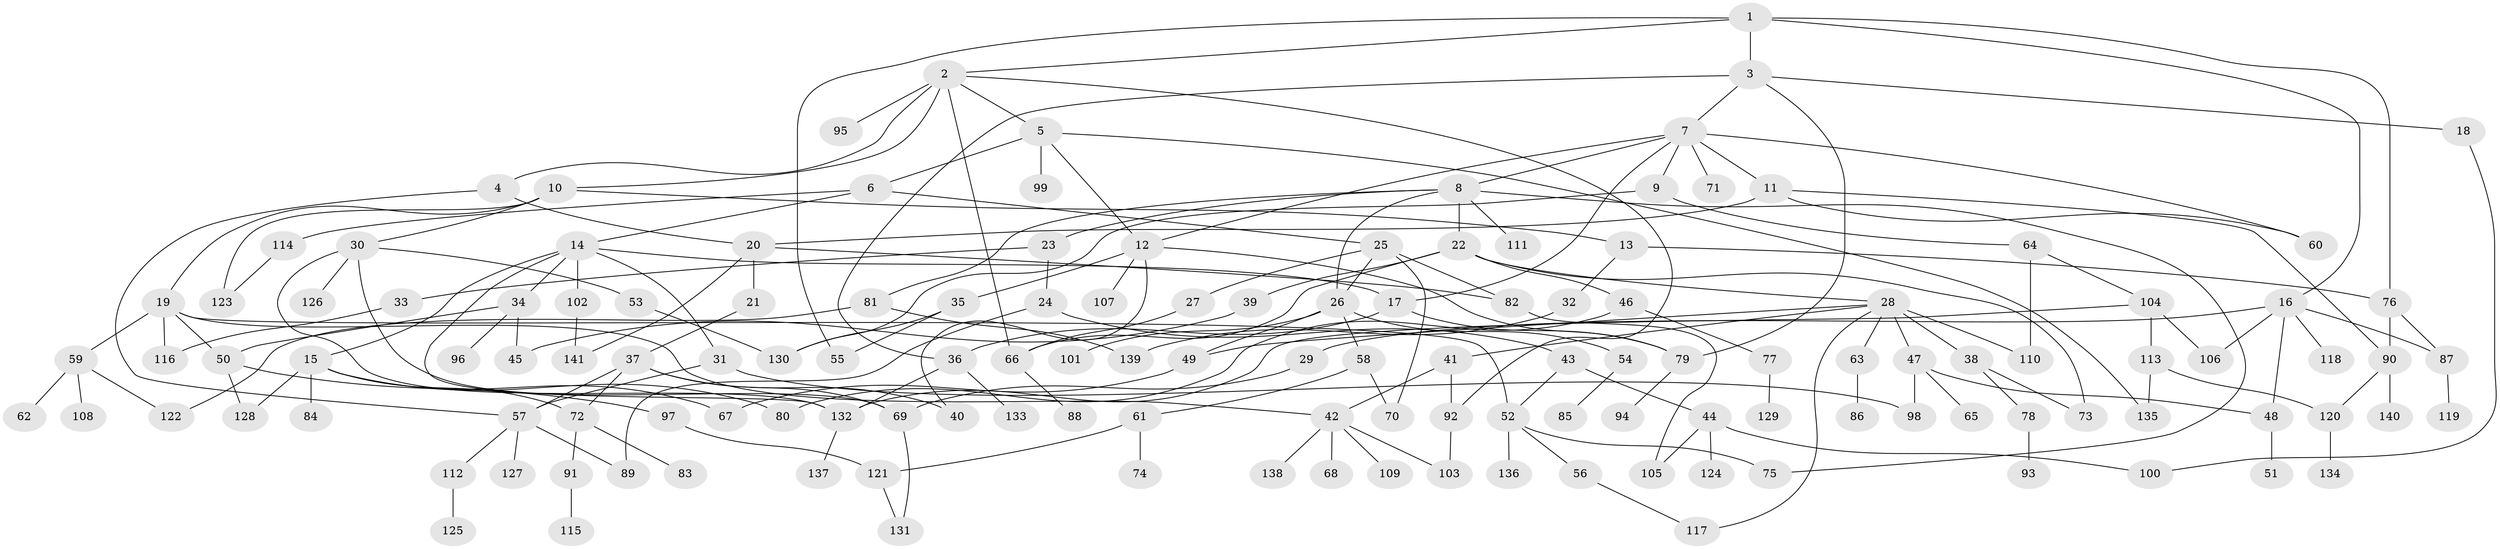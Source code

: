 // coarse degree distribution, {5: 0.08421052631578947, 8: 0.031578947368421054, 4: 0.10526315789473684, 9: 0.010526315789473684, 7: 0.031578947368421054, 11: 0.010526315789473684, 6: 0.07368421052631578, 2: 0.24210526315789474, 3: 0.14736842105263157, 1: 0.2631578947368421}
// Generated by graph-tools (version 1.1) at 2025/51/02/27/25 19:51:36]
// undirected, 141 vertices, 196 edges
graph export_dot {
graph [start="1"]
  node [color=gray90,style=filled];
  1;
  2;
  3;
  4;
  5;
  6;
  7;
  8;
  9;
  10;
  11;
  12;
  13;
  14;
  15;
  16;
  17;
  18;
  19;
  20;
  21;
  22;
  23;
  24;
  25;
  26;
  27;
  28;
  29;
  30;
  31;
  32;
  33;
  34;
  35;
  36;
  37;
  38;
  39;
  40;
  41;
  42;
  43;
  44;
  45;
  46;
  47;
  48;
  49;
  50;
  51;
  52;
  53;
  54;
  55;
  56;
  57;
  58;
  59;
  60;
  61;
  62;
  63;
  64;
  65;
  66;
  67;
  68;
  69;
  70;
  71;
  72;
  73;
  74;
  75;
  76;
  77;
  78;
  79;
  80;
  81;
  82;
  83;
  84;
  85;
  86;
  87;
  88;
  89;
  90;
  91;
  92;
  93;
  94;
  95;
  96;
  97;
  98;
  99;
  100;
  101;
  102;
  103;
  104;
  105;
  106;
  107;
  108;
  109;
  110;
  111;
  112;
  113;
  114;
  115;
  116;
  117;
  118;
  119;
  120;
  121;
  122;
  123;
  124;
  125;
  126;
  127;
  128;
  129;
  130;
  131;
  132;
  133;
  134;
  135;
  136;
  137;
  138;
  139;
  140;
  141;
  1 -- 2;
  1 -- 3;
  1 -- 16;
  1 -- 76;
  1 -- 55;
  2 -- 4;
  2 -- 5;
  2 -- 10;
  2 -- 95;
  2 -- 66;
  2 -- 92;
  3 -- 7;
  3 -- 18;
  3 -- 79;
  3 -- 36;
  4 -- 20;
  4 -- 57;
  5 -- 6;
  5 -- 99;
  5 -- 135;
  5 -- 12;
  6 -- 14;
  6 -- 25;
  6 -- 114;
  7 -- 8;
  7 -- 9;
  7 -- 11;
  7 -- 12;
  7 -- 17;
  7 -- 60;
  7 -- 71;
  8 -- 22;
  8 -- 23;
  8 -- 75;
  8 -- 81;
  8 -- 111;
  8 -- 26;
  9 -- 64;
  9 -- 130;
  10 -- 13;
  10 -- 19;
  10 -- 30;
  10 -- 123;
  11 -- 20;
  11 -- 60;
  11 -- 90;
  12 -- 35;
  12 -- 40;
  12 -- 79;
  12 -- 107;
  13 -- 32;
  13 -- 76;
  14 -- 15;
  14 -- 31;
  14 -- 34;
  14 -- 102;
  14 -- 132;
  14 -- 17;
  15 -- 84;
  15 -- 72;
  15 -- 67;
  15 -- 80;
  15 -- 128;
  16 -- 29;
  16 -- 118;
  16 -- 106;
  16 -- 87;
  16 -- 48;
  17 -- 36;
  17 -- 79;
  18 -- 100;
  19 -- 59;
  19 -- 116;
  19 -- 50;
  19 -- 42;
  19 -- 52;
  20 -- 21;
  20 -- 82;
  20 -- 141;
  21 -- 37;
  22 -- 28;
  22 -- 39;
  22 -- 46;
  22 -- 73;
  22 -- 66;
  23 -- 24;
  23 -- 33;
  24 -- 43;
  24 -- 89;
  25 -- 26;
  25 -- 27;
  25 -- 82;
  25 -- 70;
  26 -- 54;
  26 -- 58;
  26 -- 101;
  26 -- 49;
  27 -- 66;
  28 -- 38;
  28 -- 41;
  28 -- 47;
  28 -- 49;
  28 -- 63;
  28 -- 110;
  28 -- 117;
  29 -- 69;
  30 -- 53;
  30 -- 126;
  30 -- 132;
  30 -- 69;
  31 -- 98;
  31 -- 57;
  32 -- 139;
  33 -- 116;
  34 -- 45;
  34 -- 50;
  34 -- 96;
  35 -- 55;
  35 -- 130;
  36 -- 133;
  36 -- 132;
  37 -- 57;
  37 -- 69;
  37 -- 72;
  37 -- 40;
  38 -- 78;
  38 -- 73;
  39 -- 45;
  41 -- 42;
  41 -- 92;
  42 -- 68;
  42 -- 109;
  42 -- 138;
  42 -- 103;
  43 -- 44;
  43 -- 52;
  44 -- 100;
  44 -- 124;
  44 -- 105;
  46 -- 77;
  46 -- 80;
  47 -- 48;
  47 -- 65;
  47 -- 98;
  48 -- 51;
  49 -- 67;
  50 -- 97;
  50 -- 128;
  52 -- 56;
  52 -- 136;
  52 -- 75;
  53 -- 130;
  54 -- 85;
  56 -- 117;
  57 -- 89;
  57 -- 112;
  57 -- 127;
  58 -- 61;
  58 -- 70;
  59 -- 62;
  59 -- 108;
  59 -- 122;
  61 -- 74;
  61 -- 121;
  63 -- 86;
  64 -- 104;
  64 -- 110;
  66 -- 88;
  69 -- 131;
  72 -- 83;
  72 -- 91;
  76 -- 87;
  76 -- 90;
  77 -- 129;
  78 -- 93;
  79 -- 94;
  81 -- 139;
  81 -- 122;
  82 -- 105;
  87 -- 119;
  90 -- 120;
  90 -- 140;
  91 -- 115;
  92 -- 103;
  97 -- 121;
  102 -- 141;
  104 -- 106;
  104 -- 113;
  104 -- 132;
  112 -- 125;
  113 -- 135;
  113 -- 120;
  114 -- 123;
  120 -- 134;
  121 -- 131;
  132 -- 137;
}
